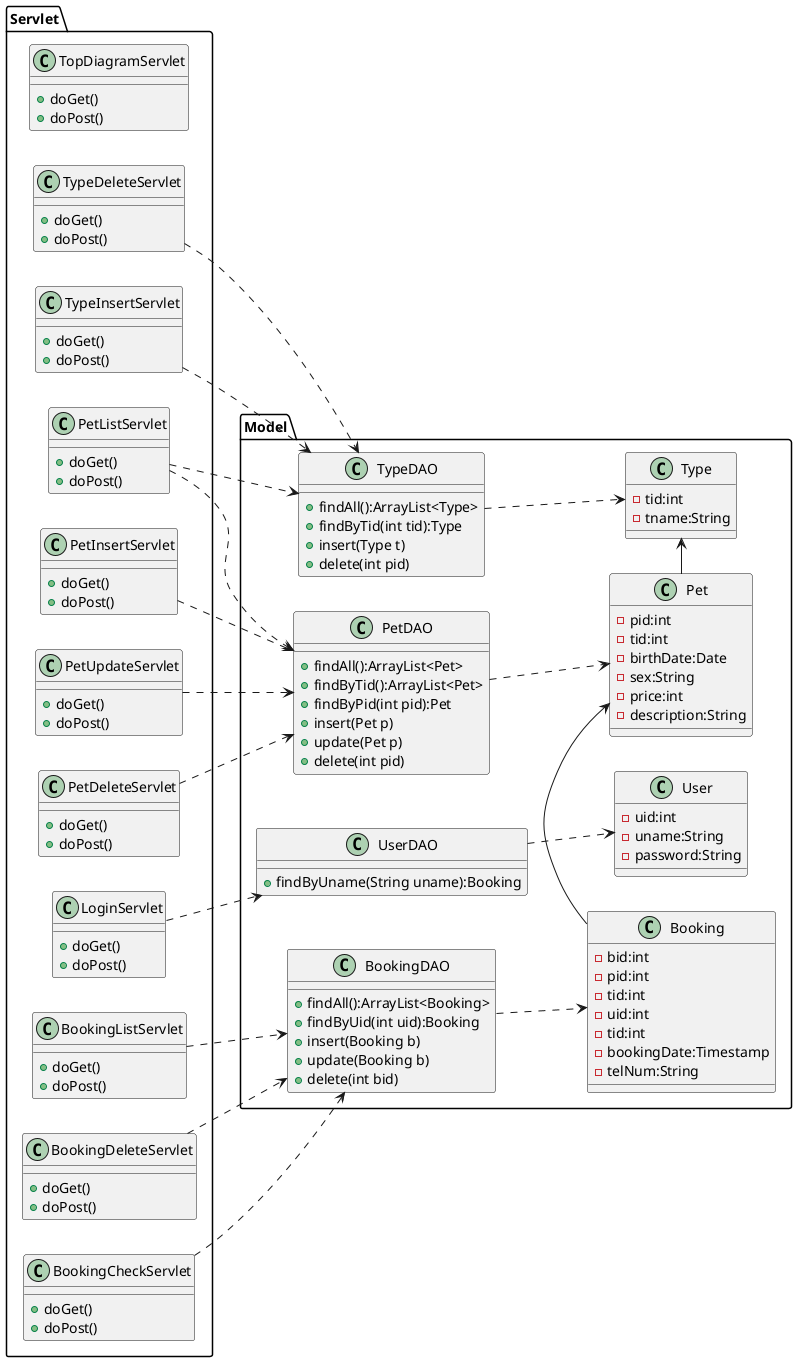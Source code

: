 @startuml
left to right direction

package Model{
	class Pet{
		-pid:int
		-tid:int
		-birthDate:Date
		-sex:String
		-price:int
		-description:String
	}

	class Type{
		-tid:int
		-tname:String
	}

	class User{
		-uid:int
		-uname:String
		-password:String
	}

	class Booking{
		-bid:int
		-pid:int
		-tid:int
		-uid:int
		-tid:int
		-bookingDate:Timestamp
		-telNum:String
	}

	class PetDAO{
		+findAll():ArrayList<Pet>
		+findByTid():ArrayList<Pet>
		+findByPid(int pid):Pet
		+insert(Pet p)
		+update(Pet p)
		+delete(int pid)
	}

	class TypeDAO{
		+findAll():ArrayList<Type>
		+findByTid(int tid):Type
		+insert(Type t)
		+delete(int pid)
	}

	class UserDAO{
		+findByUname(String uname):Booking
	}

	class BookingDAO{
		+findAll():ArrayList<Booking>
		+findByUid(int uid):Booking
		+insert(Booking b)
		+update(Booking b)
		+delete(int bid)
	}
}

package Servlet{
	class TopDiagramServlet{
		+doGet()
		+doPost()
	}

	class PetListServlet{
		+doGet()
		+doPost()
	}

	class LoginServlet{
		+doGet()
		+doPost()
	}

	class PetInsertServlet{
		+doGet()
		+doPost()
	}

	class PetUpdateServlet{
		+doGet()
		+doPost()
	}

	class PetDeleteServlet{
		+doGet()
		+doPost()
	}

	class TypeInsertServlet{
		+doGet()
		+doPost()
	}

	class TypeDeleteServlet{
		+doGet()
		+doPost()
	}

	class BookingCheckServlet{
		+doGet()
		+doPost()
	}

	class BookingListServlet{
		+doGet()
		+doPost()
	}

	class BookingDeleteServlet{
		+doGet()
		+doPost()
	}
}


PetListServlet..>TypeDAO
TypeInsertServlet..>TypeDAO
TypeDeleteServlet..>TypeDAO
PetListServlet..>PetDAO
PetInsertServlet..>PetDAO
PetUpdateServlet..>PetDAO
PetDeleteServlet..>PetDAO
LoginServlet..>UserDAO
BookingCheckServlet..>BookingDAO
BookingListServlet..>BookingDAO
BookingDeleteServlet..>BookingDAO

BookingDAO..>Booking
PetDAO..>Pet
TypeDAO..>Type
UserDAO..>User
Booking->Pet
Pet->Type
@enduml